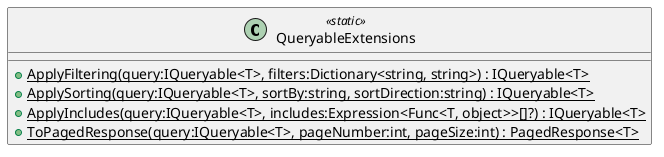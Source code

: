 @startuml
class QueryableExtensions <<static>> {
    + {static} ApplyFiltering(query:IQueryable<T>, filters:Dictionary<string, string>) : IQueryable<T>
    + {static} ApplySorting(query:IQueryable<T>, sortBy:string, sortDirection:string) : IQueryable<T>
    + {static} ApplyIncludes(query:IQueryable<T>, includes:Expression<Func<T, object>>[]?) : IQueryable<T>
    + {static} ToPagedResponse(query:IQueryable<T>, pageNumber:int, pageSize:int) : PagedResponse<T>
}
@enduml
